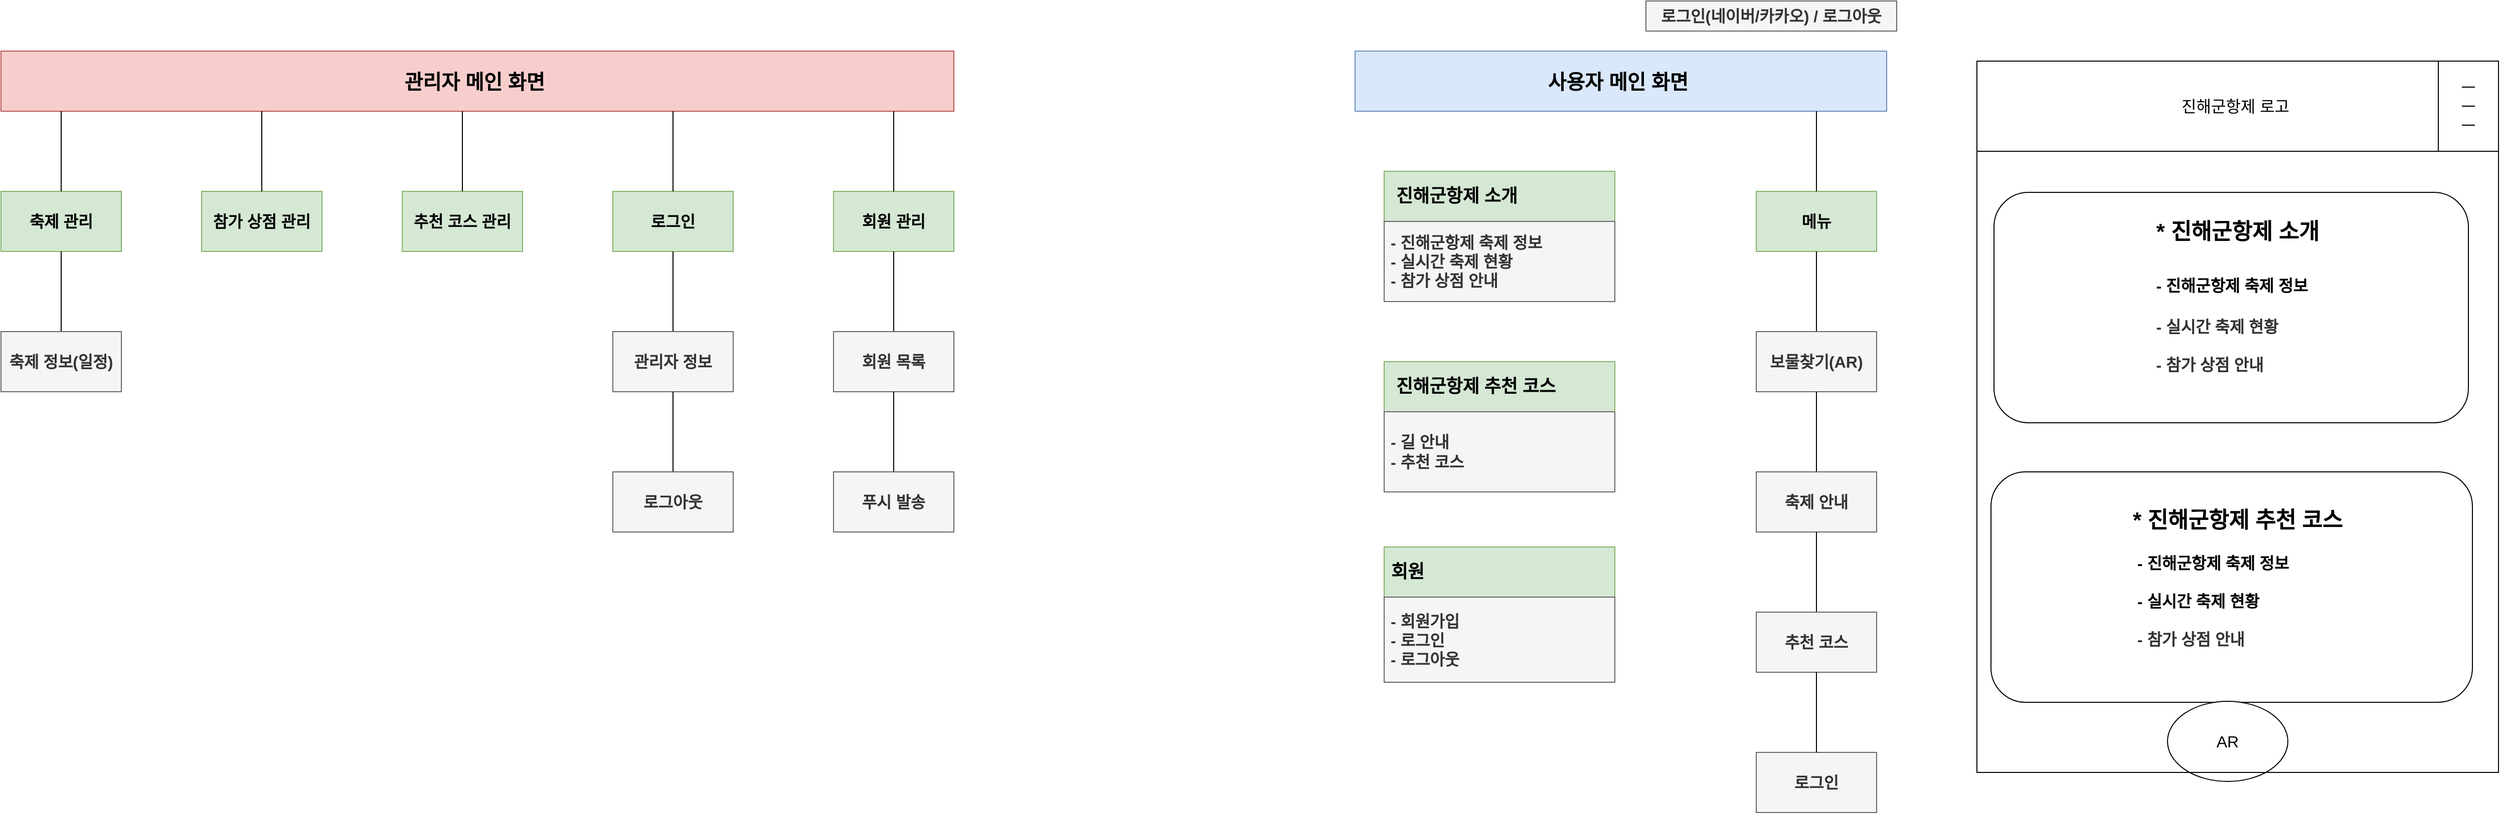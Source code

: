 <mxfile version="22.1.18" type="github">
  <diagram id="prtHgNgQTEPvFCAcTncT" name="Page-1">
    <mxGraphModel dx="3341" dy="936" grid="1" gridSize="10" guides="1" tooltips="1" connect="1" arrows="1" fold="1" page="1" pageScale="1" pageWidth="827" pageHeight="1169" math="0" shadow="0">
      <root>
        <mxCell id="0" />
        <mxCell id="1" parent="0" />
        <mxCell id="j-ZNobjWfQlRdklXBY_k-51" value="관리자 메인 화면&amp;nbsp;" style="rounded=0;whiteSpace=wrap;html=1;fontSize=20;fillColor=#f8cecc;strokeColor=#b85450;fontStyle=1" vertex="1" parent="1">
          <mxGeometry x="-1080" y="90" width="950" height="60" as="geometry" />
        </mxCell>
        <mxCell id="j-ZNobjWfQlRdklXBY_k-57" value="&lt;b&gt;추천 코스 관리&lt;/b&gt;" style="rounded=0;whiteSpace=wrap;html=1;fontSize=16;fillColor=#d5e8d4;strokeColor=#82b366;" vertex="1" parent="1">
          <mxGeometry x="-680" y="230" width="120" height="60" as="geometry" />
        </mxCell>
        <mxCell id="j-ZNobjWfQlRdklXBY_k-60" value="로그인" style="rounded=0;whiteSpace=wrap;html=1;fontSize=16;fillColor=#d5e8d4;strokeColor=#82b366;fontStyle=1" vertex="1" parent="1">
          <mxGeometry x="-470" y="230" width="120" height="60" as="geometry" />
        </mxCell>
        <mxCell id="j-ZNobjWfQlRdklXBY_k-61" value="" style="group;fontStyle=1" vertex="1" connectable="0" parent="1">
          <mxGeometry x="-470" y="290" width="120" height="140" as="geometry" />
        </mxCell>
        <mxCell id="j-ZNobjWfQlRdklXBY_k-62" value="" style="endArrow=none;html=1;rounded=0;fontSize=12;startSize=8;endSize=8;curved=1;" edge="1" parent="j-ZNobjWfQlRdklXBY_k-61">
          <mxGeometry width="50" height="50" relative="1" as="geometry">
            <mxPoint x="60" y="80" as="sourcePoint" />
            <mxPoint x="60" as="targetPoint" />
          </mxGeometry>
        </mxCell>
        <mxCell id="j-ZNobjWfQlRdklXBY_k-63" value="관리자 정보" style="rounded=0;whiteSpace=wrap;html=1;fontSize=16;fillColor=#f5f5f5;strokeColor=#666666;fontStyle=1;fontColor=#333333;" vertex="1" parent="j-ZNobjWfQlRdklXBY_k-61">
          <mxGeometry y="80" width="120" height="60" as="geometry" />
        </mxCell>
        <mxCell id="j-ZNobjWfQlRdklXBY_k-69" value="축제 관리" style="rounded=0;whiteSpace=wrap;html=1;fontSize=16;fillColor=#d5e8d4;strokeColor=#82b366;fontStyle=1;container=0;" vertex="1" parent="1">
          <mxGeometry x="-1080" y="230" width="120" height="60" as="geometry" />
        </mxCell>
        <mxCell id="j-ZNobjWfQlRdklXBY_k-70" value="" style="endArrow=none;html=1;rounded=0;fontSize=12;startSize=8;endSize=8;curved=1;" edge="1" parent="1">
          <mxGeometry width="50" height="50" relative="1" as="geometry">
            <mxPoint x="-1020" y="370" as="sourcePoint" />
            <mxPoint x="-1020" y="290" as="targetPoint" />
          </mxGeometry>
        </mxCell>
        <mxCell id="j-ZNobjWfQlRdklXBY_k-71" value="&lt;span style=&quot;&quot;&gt;축제 정보(일정)&lt;/span&gt;" style="rounded=0;whiteSpace=wrap;html=1;fontSize=16;fillColor=#f5f5f5;strokeColor=#666666;fontStyle=1;fontColor=#333333;container=0;" vertex="1" parent="1">
          <mxGeometry x="-1080" y="370" width="120" height="60" as="geometry" />
        </mxCell>
        <mxCell id="j-ZNobjWfQlRdklXBY_k-68" value="" style="endArrow=none;html=1;rounded=0;fontSize=12;startSize=8;endSize=8;curved=1;" edge="1" parent="1">
          <mxGeometry width="50" height="50" relative="1" as="geometry">
            <mxPoint x="-1020" y="230" as="sourcePoint" />
            <mxPoint x="-1020" y="150" as="targetPoint" />
          </mxGeometry>
        </mxCell>
        <mxCell id="j-ZNobjWfQlRdklXBY_k-56" value="" style="endArrow=none;html=1;rounded=0;fontSize=12;startSize=8;endSize=8;curved=1;" edge="1" parent="1">
          <mxGeometry width="50" height="50" relative="1" as="geometry">
            <mxPoint x="-620" y="230" as="sourcePoint" />
            <mxPoint x="-620" y="150" as="targetPoint" />
          </mxGeometry>
        </mxCell>
        <mxCell id="j-ZNobjWfQlRdklXBY_k-59" value="" style="endArrow=none;html=1;rounded=0;fontSize=12;startSize=8;endSize=8;curved=1;" edge="1" parent="1">
          <mxGeometry width="50" height="50" relative="1" as="geometry">
            <mxPoint x="-410" y="230" as="sourcePoint" />
            <mxPoint x="-410" y="150" as="targetPoint" />
          </mxGeometry>
        </mxCell>
        <mxCell id="j-ZNobjWfQlRdklXBY_k-74" value="회원 관리" style="rounded=0;whiteSpace=wrap;html=1;fontSize=16;fillColor=#d5e8d4;strokeColor=#82b366;fontStyle=1" vertex="1" parent="1">
          <mxGeometry x="-250" y="230" width="120" height="60" as="geometry" />
        </mxCell>
        <mxCell id="j-ZNobjWfQlRdklXBY_k-75" value="" style="group;fontStyle=1" vertex="1" connectable="0" parent="1">
          <mxGeometry x="-250" y="290" width="120" height="140" as="geometry" />
        </mxCell>
        <mxCell id="j-ZNobjWfQlRdklXBY_k-76" value="" style="endArrow=none;html=1;rounded=0;fontSize=12;startSize=8;endSize=8;curved=1;" edge="1" parent="j-ZNobjWfQlRdklXBY_k-75">
          <mxGeometry width="50" height="50" relative="1" as="geometry">
            <mxPoint x="60" y="80" as="sourcePoint" />
            <mxPoint x="60" as="targetPoint" />
          </mxGeometry>
        </mxCell>
        <mxCell id="j-ZNobjWfQlRdklXBY_k-77" value="회원 목록" style="rounded=0;whiteSpace=wrap;html=1;fontSize=16;fillColor=#f5f5f5;strokeColor=#666666;fontStyle=1;fontColor=#333333;" vertex="1" parent="j-ZNobjWfQlRdklXBY_k-75">
          <mxGeometry y="80" width="120" height="60" as="geometry" />
        </mxCell>
        <mxCell id="j-ZNobjWfQlRdklXBY_k-78" value="" style="endArrow=none;html=1;rounded=0;fontSize=12;startSize=8;endSize=8;curved=1;" edge="1" parent="1">
          <mxGeometry width="50" height="50" relative="1" as="geometry">
            <mxPoint x="-190" y="230" as="sourcePoint" />
            <mxPoint x="-190" y="150" as="targetPoint" />
          </mxGeometry>
        </mxCell>
        <mxCell id="j-ZNobjWfQlRdklXBY_k-79" value="" style="group;fontStyle=1" vertex="1" connectable="0" parent="1">
          <mxGeometry x="-470" y="430" width="120" height="140" as="geometry" />
        </mxCell>
        <mxCell id="j-ZNobjWfQlRdklXBY_k-80" value="" style="endArrow=none;html=1;rounded=0;fontSize=12;startSize=8;endSize=8;curved=1;" edge="1" parent="j-ZNobjWfQlRdklXBY_k-79">
          <mxGeometry width="50" height="50" relative="1" as="geometry">
            <mxPoint x="60" y="80" as="sourcePoint" />
            <mxPoint x="60" as="targetPoint" />
          </mxGeometry>
        </mxCell>
        <mxCell id="j-ZNobjWfQlRdklXBY_k-81" value="로그아웃" style="rounded=0;whiteSpace=wrap;html=1;fontSize=16;fillColor=#f5f5f5;strokeColor=#666666;fontStyle=1;fontColor=#333333;" vertex="1" parent="j-ZNobjWfQlRdklXBY_k-79">
          <mxGeometry y="80" width="120" height="60" as="geometry" />
        </mxCell>
        <mxCell id="j-ZNobjWfQlRdklXBY_k-87" value="" style="group;fontStyle=1" vertex="1" connectable="0" parent="1">
          <mxGeometry x="-250" y="430" width="120" height="140" as="geometry" />
        </mxCell>
        <mxCell id="j-ZNobjWfQlRdklXBY_k-88" value="" style="endArrow=none;html=1;rounded=0;fontSize=12;startSize=8;endSize=8;curved=1;" edge="1" parent="j-ZNobjWfQlRdklXBY_k-87">
          <mxGeometry width="50" height="50" relative="1" as="geometry">
            <mxPoint x="60" y="80" as="sourcePoint" />
            <mxPoint x="60" as="targetPoint" />
          </mxGeometry>
        </mxCell>
        <mxCell id="j-ZNobjWfQlRdklXBY_k-89" value="푸시 발송" style="rounded=0;whiteSpace=wrap;html=1;fontSize=16;fillColor=#f5f5f5;strokeColor=#666666;fontStyle=1;fontColor=#333333;" vertex="1" parent="j-ZNobjWfQlRdklXBY_k-87">
          <mxGeometry y="80" width="120" height="60" as="geometry" />
        </mxCell>
        <mxCell id="j-ZNobjWfQlRdklXBY_k-92" value="참가 상점 관리" style="rounded=0;whiteSpace=wrap;html=1;fontSize=16;fillColor=#d5e8d4;strokeColor=#82b366;fontStyle=1;container=0;" vertex="1" parent="1">
          <mxGeometry x="-880" y="230" width="120" height="60" as="geometry" />
        </mxCell>
        <mxCell id="j-ZNobjWfQlRdklXBY_k-93" value="" style="endArrow=none;html=1;rounded=0;fontSize=12;startSize=8;endSize=8;curved=1;" edge="1" parent="1">
          <mxGeometry width="50" height="50" relative="1" as="geometry">
            <mxPoint x="-820" y="230" as="sourcePoint" />
            <mxPoint x="-820" y="150" as="targetPoint" />
          </mxGeometry>
        </mxCell>
        <mxCell id="j-ZNobjWfQlRdklXBY_k-1" value="사용자 메인 화면&amp;nbsp;" style="rounded=0;whiteSpace=wrap;html=1;fontSize=20;fillColor=#dae8fc;strokeColor=#6c8ebf;fontStyle=1" vertex="1" parent="1">
          <mxGeometry x="270" y="90" width="530" height="60" as="geometry" />
        </mxCell>
        <mxCell id="j-ZNobjWfQlRdklXBY_k-104" value="로그인(네이버/카카오) / 로그아웃" style="rounded=0;whiteSpace=wrap;html=1;fontSize=16;fillColor=#f5f5f5;strokeColor=#666666;fontStyle=1;fontColor=#333333;" vertex="1" parent="1">
          <mxGeometry x="560" y="40" width="250" height="30" as="geometry" />
        </mxCell>
        <mxCell id="j-ZNobjWfQlRdklXBY_k-4" value="메뉴" style="rounded=0;whiteSpace=wrap;html=1;fontSize=16;fillColor=#d5e8d4;strokeColor=#82b366;fontStyle=1" vertex="1" parent="1">
          <mxGeometry x="670" y="230" width="120" height="60" as="geometry" />
        </mxCell>
        <mxCell id="j-ZNobjWfQlRdklXBY_k-96" value="" style="group" vertex="1" connectable="0" parent="1">
          <mxGeometry x="670" y="290" width="650" height="250" as="geometry" />
        </mxCell>
        <mxCell id="j-ZNobjWfQlRdklXBY_k-97" value="" style="endArrow=none;html=1;rounded=0;fontSize=12;startSize=8;endSize=8;curved=1;" edge="1" parent="j-ZNobjWfQlRdklXBY_k-96">
          <mxGeometry width="50" height="50" relative="1" as="geometry">
            <mxPoint x="60" y="80" as="sourcePoint" />
            <mxPoint x="60" as="targetPoint" />
          </mxGeometry>
        </mxCell>
        <mxCell id="j-ZNobjWfQlRdklXBY_k-98" value="보물찾기(AR)" style="rounded=0;whiteSpace=wrap;html=1;fontSize=16;fillColor=#f5f5f5;strokeColor=#666666;fontStyle=1;fontColor=#333333;" vertex="1" parent="j-ZNobjWfQlRdklXBY_k-96">
          <mxGeometry y="80" width="120" height="60" as="geometry" />
        </mxCell>
        <mxCell id="j-ZNobjWfQlRdklXBY_k-121" value="" style="rounded=1;whiteSpace=wrap;html=1;fontSize=16;" vertex="1" parent="j-ZNobjWfQlRdklXBY_k-96">
          <mxGeometry x="237" y="-59" width="473" height="230" as="geometry" />
        </mxCell>
        <mxCell id="j-ZNobjWfQlRdklXBY_k-99" value="" style="endArrow=none;html=1;rounded=0;fontSize=12;startSize=8;endSize=8;curved=1;" edge="1" parent="1">
          <mxGeometry width="50" height="50" relative="1" as="geometry">
            <mxPoint x="730" y="510" as="sourcePoint" />
            <mxPoint x="730" y="430" as="targetPoint" />
          </mxGeometry>
        </mxCell>
        <mxCell id="j-ZNobjWfQlRdklXBY_k-100" value="축제 안내" style="rounded=0;whiteSpace=wrap;html=1;fontSize=16;fillColor=#f5f5f5;strokeColor=#666666;fontStyle=1;container=0;fontColor=#333333;" vertex="1" parent="1">
          <mxGeometry x="670" y="510" width="120" height="60" as="geometry" />
        </mxCell>
        <mxCell id="j-ZNobjWfQlRdklXBY_k-101" value="" style="group;fontStyle=1" vertex="1" connectable="0" parent="1">
          <mxGeometry x="670" y="570" width="385" height="240" as="geometry" />
        </mxCell>
        <mxCell id="j-ZNobjWfQlRdklXBY_k-102" value="" style="endArrow=none;html=1;rounded=0;fontSize=12;startSize=8;endSize=8;curved=1;" edge="1" parent="j-ZNobjWfQlRdklXBY_k-101">
          <mxGeometry width="50" height="50" relative="1" as="geometry">
            <mxPoint x="60" y="80" as="sourcePoint" />
            <mxPoint x="60" as="targetPoint" />
          </mxGeometry>
        </mxCell>
        <mxCell id="j-ZNobjWfQlRdklXBY_k-103" value="&lt;b&gt;추천 코스&lt;/b&gt;" style="rounded=0;whiteSpace=wrap;html=1;fontSize=16;fillColor=#f5f5f5;strokeColor=#666666;fontColor=#333333;" vertex="1" parent="j-ZNobjWfQlRdklXBY_k-101">
          <mxGeometry y="80" width="120" height="60" as="geometry" />
        </mxCell>
        <mxCell id="j-ZNobjWfQlRdklXBY_k-123" value="" style="rounded=1;whiteSpace=wrap;html=1;fontSize=16;" vertex="1" parent="j-ZNobjWfQlRdklXBY_k-101">
          <mxGeometry x="234" y="-60" width="480" height="230" as="geometry" />
        </mxCell>
        <mxCell id="j-ZNobjWfQlRdklXBY_k-22" value="로그인" style="rounded=0;whiteSpace=wrap;html=1;fontSize=16;fillColor=#f5f5f5;strokeColor=#666666;fontStyle=1;fontColor=#333333;" vertex="1" parent="1">
          <mxGeometry x="670" y="790" width="120" height="60" as="geometry" />
        </mxCell>
        <mxCell id="j-ZNobjWfQlRdklXBY_k-21" value="" style="endArrow=none;html=1;rounded=0;fontSize=12;startSize=8;endSize=8;curved=1;" edge="1" parent="1">
          <mxGeometry width="50" height="50" relative="1" as="geometry">
            <mxPoint x="730" y="790" as="sourcePoint" />
            <mxPoint x="730" y="710" as="targetPoint" />
          </mxGeometry>
        </mxCell>
        <mxCell id="j-ZNobjWfQlRdklXBY_k-2" value="" style="endArrow=none;html=1;rounded=0;fontSize=12;startSize=8;endSize=8;curved=1;" edge="1" parent="1">
          <mxGeometry width="50" height="50" relative="1" as="geometry">
            <mxPoint x="730" y="230" as="sourcePoint" />
            <mxPoint x="730" y="150" as="targetPoint" />
          </mxGeometry>
        </mxCell>
        <mxCell id="j-ZNobjWfQlRdklXBY_k-105" value="&amp;nbsp; 진해군항제 소개" style="rounded=0;whiteSpace=wrap;html=1;fontSize=18;fillColor=#d5e8d4;strokeColor=#82b366;fontStyle=1;align=left;" vertex="1" parent="1">
          <mxGeometry x="299" y="210" width="230" height="50" as="geometry" />
        </mxCell>
        <mxCell id="j-ZNobjWfQlRdklXBY_k-106" value="&lt;span style=&quot;&quot;&gt;&amp;nbsp;- 진해군항제 축제 정보&lt;br&gt;&amp;nbsp;- 실시간 축제 현황&lt;br&gt;&amp;nbsp;- 참가 상점 안내&lt;br&gt;&lt;/span&gt;" style="rounded=0;whiteSpace=wrap;html=1;fontSize=16;fillColor=#f5f5f5;strokeColor=#666666;fontStyle=1;fontColor=#333333;container=0;align=left;" vertex="1" parent="1">
          <mxGeometry x="299" y="260" width="230" height="80" as="geometry" />
        </mxCell>
        <mxCell id="j-ZNobjWfQlRdklXBY_k-107" value="&amp;nbsp;회원" style="rounded=0;whiteSpace=wrap;html=1;fontSize=18;fillColor=#d5e8d4;strokeColor=#82b366;fontStyle=1;align=left;" vertex="1" parent="1">
          <mxGeometry x="299" y="585" width="230" height="50" as="geometry" />
        </mxCell>
        <mxCell id="j-ZNobjWfQlRdklXBY_k-108" value="&amp;nbsp;- 회원가입&lt;br&gt;&amp;nbsp;-&amp;nbsp;&lt;span style=&quot;text-align: center;&quot;&gt;로그인&lt;/span&gt;&lt;br&gt;&amp;nbsp;-&amp;nbsp;&lt;span style=&quot;text-align: center;&quot;&gt;로그아웃&lt;/span&gt;&lt;span style=&quot;font-weight: 400;&quot;&gt;&lt;br&gt;&lt;/span&gt;" style="rounded=0;whiteSpace=wrap;html=1;fontSize=16;fillColor=#f5f5f5;strokeColor=#666666;fontStyle=1;fontColor=#333333;container=0;align=left;" vertex="1" parent="1">
          <mxGeometry x="299" y="635" width="230" height="85" as="geometry" />
        </mxCell>
        <mxCell id="j-ZNobjWfQlRdklXBY_k-109" value="&amp;nbsp; 진해군항제 추천 코스" style="rounded=0;whiteSpace=wrap;html=1;fontSize=18;fillColor=#d5e8d4;strokeColor=#82b366;fontStyle=1;align=left;" vertex="1" parent="1">
          <mxGeometry x="299" y="400" width="230" height="50" as="geometry" />
        </mxCell>
        <mxCell id="j-ZNobjWfQlRdklXBY_k-110" value="&lt;span style=&quot;&quot;&gt;&amp;nbsp;- 길 안내&lt;br&gt;&amp;nbsp;- 추천 코스&lt;br&gt;&lt;/span&gt;" style="rounded=0;whiteSpace=wrap;html=1;fontSize=16;fillColor=#f5f5f5;strokeColor=#666666;fontStyle=1;fontColor=#333333;container=0;align=left;" vertex="1" parent="1">
          <mxGeometry x="299" y="450" width="230" height="80" as="geometry" />
        </mxCell>
        <mxCell id="j-ZNobjWfQlRdklXBY_k-112" value="AR" style="ellipse;whiteSpace=wrap;html=1;fontSize=16;" vertex="1" parent="1">
          <mxGeometry x="1080" y="739" width="120" height="80" as="geometry" />
        </mxCell>
        <mxCell id="j-ZNobjWfQlRdklXBY_k-114" value="진해군항제 로고&amp;nbsp;" style="swimlane;fontStyle=0;childLayout=stackLayout;horizontal=1;startSize=90;horizontalStack=0;resizeParent=1;resizeParentMax=0;resizeLast=0;collapsible=1;marginBottom=0;whiteSpace=wrap;html=1;fontSize=16;" vertex="1" parent="1">
          <mxGeometry x="890" y="100" width="520" height="710" as="geometry" />
        </mxCell>
        <mxCell id="j-ZNobjWfQlRdklXBY_k-115" value="&lt;b&gt;&lt;font style=&quot;font-size: 22px;&quot;&gt;* 진해군항제 소개&lt;br&gt;&lt;br&gt;&lt;div style=&quot;text-align: left;&quot;&gt;&lt;b style=&quot;background-color: initial; font-size: 16px;&quot;&gt;- 진해군항제 축제 정보&lt;/b&gt;&lt;/div&gt;&lt;/font&gt;&lt;/b&gt;&lt;div style=&quot;text-align: left;&quot;&gt;&lt;/div&gt;&lt;span style=&quot;font-weight: bold; color: rgb(51, 51, 51);&quot;&gt;&lt;br&gt;&lt;div style=&quot;text-align: left;&quot;&gt;&lt;span style=&quot;background-color: initial;&quot;&gt;- 실시간 축제 현황&lt;/span&gt;&lt;/div&gt;&lt;/span&gt;&lt;span style=&quot;font-weight: bold; color: rgb(51, 51, 51);&quot;&gt;&lt;br&gt;&lt;div style=&quot;text-align: left;&quot;&gt;&lt;span style=&quot;background-color: initial;&quot;&gt;- 참가 상점 안내&lt;/span&gt;&lt;/div&gt;&lt;/span&gt;" style="text;strokeColor=none;fillColor=none;align=center;verticalAlign=middle;spacingLeft=4;spacingRight=4;overflow=hidden;points=[[0,0.5],[1,0.5]];portConstraint=eastwest;rotatable=0;whiteSpace=wrap;html=1;fontSize=16;" vertex="1" parent="j-ZNobjWfQlRdklXBY_k-114">
          <mxGeometry y="90" width="520" height="290" as="geometry" />
        </mxCell>
        <mxCell id="j-ZNobjWfQlRdklXBY_k-116" value="&lt;div style=&quot;text-align: left;&quot;&gt;&lt;b style=&quot;background-color: initial; border-color: var(--border-color);&quot;&gt;&lt;font style=&quot;border-color: var(--border-color); font-size: 22px;&quot;&gt;* 진해군항제 추천 코스&lt;/font&gt;&lt;/b&gt;&lt;/div&gt;&lt;div style=&quot;text-align: left;&quot;&gt;&lt;br&gt;&lt;/div&gt;&lt;div style=&quot;text-align: left;&quot;&gt;&lt;span style=&quot;background-color: initial;&quot;&gt;&amp;nbsp;&lt;/span&gt;&lt;span style=&quot;background-color: initial; border-color: var(--border-color);&quot;&gt;&lt;b&gt;- 진해군항제 축제 정보&lt;/b&gt;&lt;/span&gt;&lt;/div&gt;&lt;span style=&quot;border-color: var(--border-color);&quot;&gt;&lt;div style=&quot;text-align: left;&quot;&gt;&lt;br&gt;&lt;/div&gt;&lt;b&gt;&lt;div style=&quot;text-align: left;&quot;&gt;&lt;b style=&quot;background-color: initial;&quot;&gt;&amp;nbsp;- 실시간 축제 현황&lt;/b&gt;&lt;/div&gt;&lt;/b&gt;&lt;span style=&quot;border-color: var(--border-color);&quot;&gt;&lt;div style=&quot;text-align: left;&quot;&gt;&lt;br&gt;&lt;/div&gt;&lt;font color=&quot;#333333&quot;&gt;&lt;div style=&quot;text-align: left;&quot;&gt;&lt;b style=&quot;background-color: initial;&quot;&gt;&amp;nbsp;- 참가 상점 안내&lt;/b&gt;&lt;/div&gt;&lt;/font&gt;&lt;br&gt;&lt;div style=&quot;text-align: left;&quot;&gt;&lt;font color=&quot;#333333&quot;&gt;&lt;b&gt;&lt;br&gt;&lt;/b&gt;&lt;/font&gt;&lt;/div&gt;&lt;div style=&quot;text-align: left;&quot;&gt;&lt;br&gt;&lt;/div&gt;&lt;/span&gt;&lt;/span&gt;" style="text;strokeColor=none;fillColor=none;align=center;verticalAlign=middle;spacingLeft=4;spacingRight=4;overflow=hidden;points=[[0,0.5],[1,0.5]];portConstraint=eastwest;rotatable=0;whiteSpace=wrap;html=1;fontSize=16;" vertex="1" parent="j-ZNobjWfQlRdklXBY_k-114">
          <mxGeometry y="380" width="520" height="330" as="geometry" />
        </mxCell>
        <mxCell id="j-ZNobjWfQlRdklXBY_k-118" value="ㅡ&lt;br&gt;ㅡ&lt;br&gt;ㅡ" style="rounded=0;whiteSpace=wrap;html=1;fontSize=16;" vertex="1" parent="1">
          <mxGeometry x="1350" y="100" width="60" height="90" as="geometry" />
        </mxCell>
      </root>
    </mxGraphModel>
  </diagram>
</mxfile>
